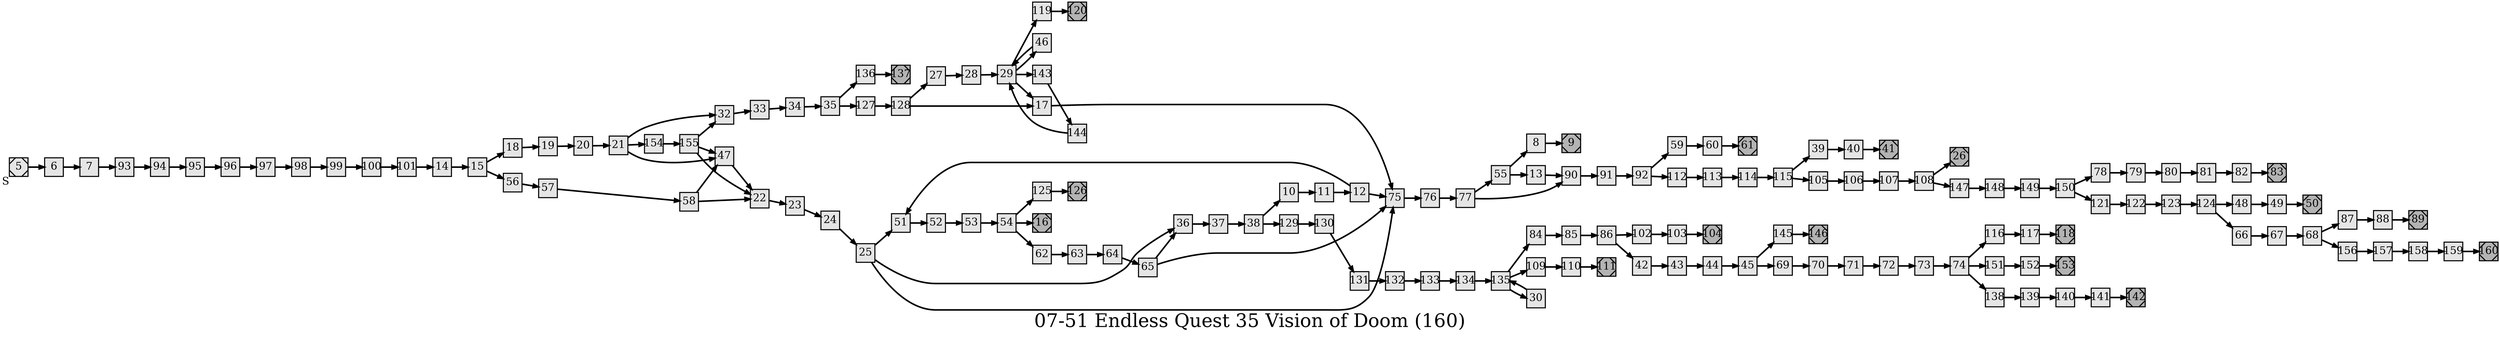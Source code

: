 digraph g{
  graph [ label="07-51 Endless Quest 35 Vision of Doom (160)" rankdir=LR, ordering=out, fontsize=36, nodesep="0.35", ranksep="0.45"];
  node  [shape=rect, penwidth=2, fontsize=20, style=filled, fillcolor=grey90, margin="0,0", labelfloat=true, regular=true, fixedsize=true];
  edge  [labelfloat=true, penwidth=3, fontsize=12];
  // ---;
  // group  : Katz;
  // id     :;
  // gbid   :;
  // series :;
  // title  :;
  // author :;
  // credit:;
  // - name : Rachael Grainger;
  // role : encoder;
  // date : 2017-08-28;
  // - name : Jeremy Douglass;
  // role : editor;
  // date : 2017-10-19;
  // render:;
  // - name   : small;
  // styles : gvStyles-small.txt;
  // engine : dot;
  // comment: >;
  
  // ---;
  
  // From | To | Label;
  
  5	[ xlabel="S", shape=Msquare, fontsize=20 ];
  5 -> 6;
  6 -> 7;
  7 -> 93;
  8 -> 9;
  9	[ xlabel="E", shape=Msquare, fontsize=20, fillcolor=grey70, xlabel="" ];
  10 -> 11;
  11 -> 12;
  12 -> 51;
  12 -> 75;
  13 -> 90;
  14 -> 15;
  15 -> 18;
  15 -> 56;
  16	[ xlabel="E", shape=Msquare, fontsize=20, fillcolor=grey70, xlabel="" ];
  17 -> 75;
  18 -> 19;
  19 -> 20;
  20 -> 21;
  21 -> 32;
  21 -> 154;
  21 -> 47;
  22 -> 23;
  23 -> 24;
  24 -> 25;
  25 -> 51;
  25 -> 36;
  25 -> 75;
  26	[ xlabel="E", shape=Msquare, fontsize=20, fillcolor=grey70, xlabel="" ];
  27 -> 28;
  28 -> 29;
  29 -> 119;
  29 -> 46;
  29 -> 143;
  29 -> 17;
  30 -> 135;
  32 -> 33;
  33 -> 34;
  34 -> 35;
  35 -> 136;
  35 -> 127;
  36 -> 37;
  37 -> 38;
  38 -> 10;
  38 -> 129;
  39 -> 40;
  40 -> 41;
  41	[ xlabel="E", shape=Msquare, fontsize=20, fillcolor=grey70, xlabel="" ];
  42 -> 43;
  43 -> 44;
  44 -> 45;
  45 -> 145;
  45 -> 69;
  46 -> 29;
  47 -> 22;
  48 -> 49;
  49 -> 50;
  50	[ xlabel="E", shape=Msquare, fontsize=20, fillcolor=grey70, xlabel="" ];
  51 -> 52;
  52 -> 53;
  53 -> 54;
  54 -> 125;
  54 -> 16;
  54 -> 62;
  55 -> 8;
  55 -> 13;
  56 -> 57;
  57 -> 58;
  58 -> 47;
  58 -> 22;
  59 -> 60;
  60 -> 61;
  61	[ xlabel="E", shape=Msquare, fontsize=20, fillcolor=grey70, xlabel="" ];
  62 -> 63;
  63 -> 64;
  64 -> 65;
  65 -> 36;
  65 -> 75;
  66 -> 67;
  67 -> 68;
  68 -> 87;
  68 -> 156;
  69 -> 70;
  70 -> 71;
  71 -> 72;
  72 -> 73;
  73 -> 74;
  74 -> 116;
  74 -> 151;
  74 -> 138;
  75 -> 76;
  76 -> 77;
  77 -> 55;
  77 -> 90;
  78 -> 79;
  79 -> 80;
  80 -> 81;
  81 -> 82;
  82 -> 83;
  83	[ xlabel="E", shape=Msquare, fontsize=20, fillcolor=grey70, xlabel="" ];
  84 -> 85;
  85 -> 86;
  86 -> 102;
  86 -> 42;
  87 -> 88;
  88 -> 89;
  89	[ xlabel="E", shape=Msquare, fontsize=20, fillcolor=grey70, xlabel="" ];
  90 -> 91;
  91 -> 92;
  92 -> 59;
  92 -> 112;
  93 -> 94;
  94 -> 95;
  95 -> 96;
  96 -> 97;
  97 -> 98;
  98 -> 99;
  99 -> 100;
  100 -> 101;
  101 -> 14;
  102 -> 103;
  103 -> 104;
  104	[ xlabel="E", shape=Msquare, fontsize=20, fillcolor=grey70, xlabel="" ];
  105 -> 106;
  106 -> 107;
  107 -> 108;
  108 -> 26;
  108 -> 147;
  109 -> 110;
  110 -> 111;
  111	[ xlabel="E", shape=Msquare, fontsize=20, fillcolor=grey70, xlabel="" ];
  112 -> 113;
  113 -> 114;
  114 -> 115;
  115 -> 39;
  115 -> 105;
  116 -> 117;
  117 -> 118;
  118	[ xlabel="E", shape=Msquare, fontsize=20, fillcolor=grey70, xlabel="" ];
  119 -> 120;
  120	[ xlabel="E", shape=Msquare, fontsize=20, fillcolor=grey70, xlabel="" ];
  121 -> 122;
  122 -> 123;
  123 -> 124;
  124 -> 48;
  124 -> 66;
  125 -> 126;
  126	[ xlabel="E", shape=Msquare, fontsize=20, fillcolor=grey70, xlabel="" ];
  127 -> 128;
  128 -> 27;
  128 -> 17;
  129 -> 130;
  130 -> 131;
  131 -> 132;
  132 -> 133;
  133 -> 134;
  134 -> 135;
  135 -> 84;
  135 -> 109;
  135 -> 30;
  136 -> 137;
  137	[ xlabel="E", shape=Msquare, fontsize=20, fillcolor=grey70, xlabel="" ];
  138 -> 139;
  139 -> 140;
  140 -> 141;
  141 -> 142;
  142	[ xlabel="E", shape=Msquare, fontsize=20, fillcolor=grey70, xlabel="" ];
  143 -> 144;
  144 -> 29;
  145 -> 146;
  146	[ xlabel="E", shape=Msquare, fontsize=20, fillcolor=grey70, xlabel="" ];
  147 -> 148;
  148 -> 149;
  149 -> 150;
  150 -> 78;
  150 -> 121;
  151 -> 152;
  152 -> 153;
  153	[ xlabel="E", shape=Msquare, fontsize=20, fillcolor=grey70, xlabel="" ];
  154 -> 155;
  155 -> 32;
  155 -> 47;
  155 -> 22;
  156 -> 157;
  157 -> 158;
  158 -> 159;
  159 -> 160;
  160	[ xlabel="E", shape=Msquare, fontsize=20, fillcolor=grey70, xlabel="" ];
}

